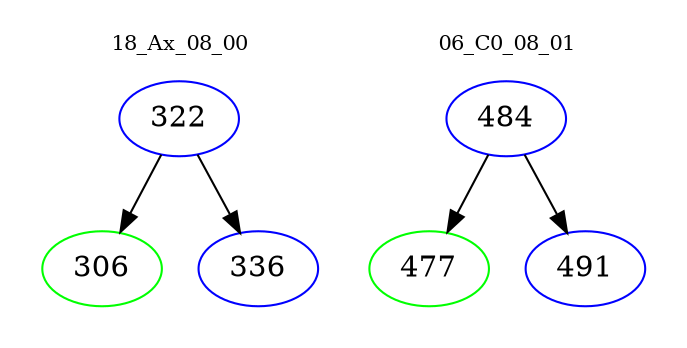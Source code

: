 digraph{
subgraph cluster_0 {
color = white
label = "18_Ax_08_00";
fontsize=10;
T0_322 [label="322", color="blue"]
T0_322 -> T0_306 [color="black"]
T0_306 [label="306", color="green"]
T0_322 -> T0_336 [color="black"]
T0_336 [label="336", color="blue"]
}
subgraph cluster_1 {
color = white
label = "06_C0_08_01";
fontsize=10;
T1_484 [label="484", color="blue"]
T1_484 -> T1_477 [color="black"]
T1_477 [label="477", color="green"]
T1_484 -> T1_491 [color="black"]
T1_491 [label="491", color="blue"]
}
}
